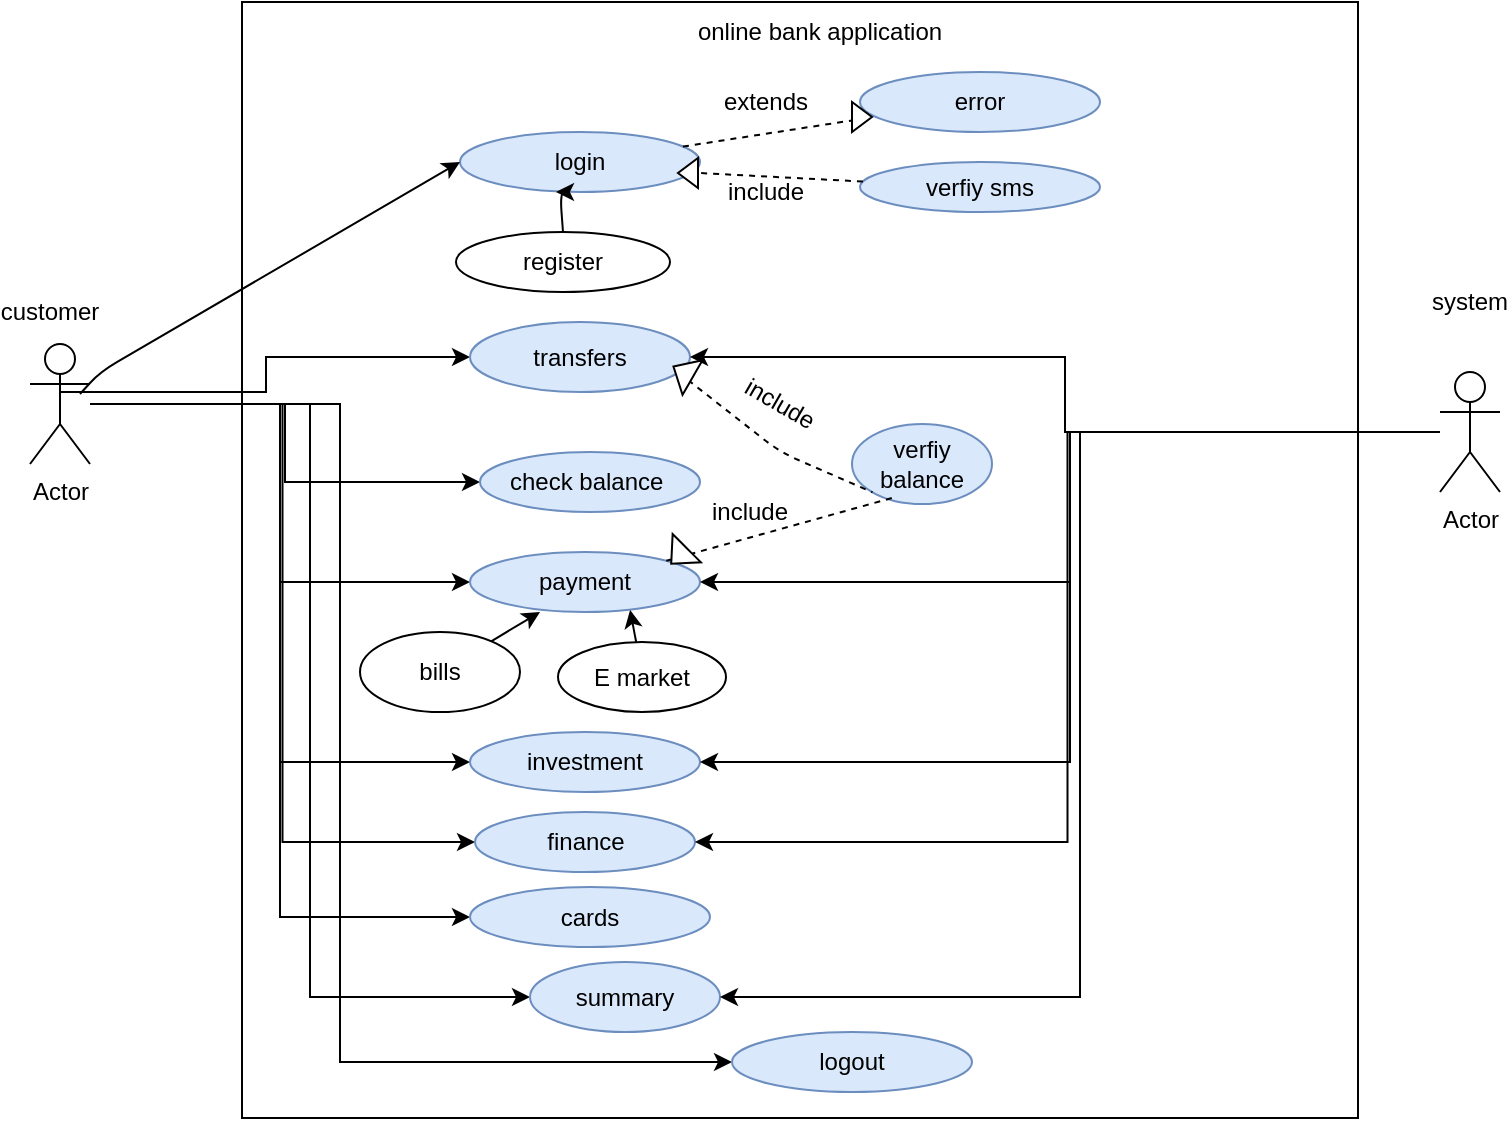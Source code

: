 <mxfile version="12.4.1" type="github" pages="1">
  <diagram id="ziBPFMb3bnFHrPgofVit" name="Page-1">
    <mxGraphModel dx="868" dy="450" grid="1" gridSize="10" guides="1" tooltips="1" connect="1" arrows="1" fold="1" page="1" pageScale="1" pageWidth="827" pageHeight="1169" math="0" shadow="0">
      <root>
        <mxCell id="0"/>
        <mxCell id="1" parent="0"/>
        <mxCell id="CFIElQ1iMf3W2-nmC-jz-1" value="" style="whiteSpace=wrap;html=1;aspect=fixed;" parent="1" vertex="1">
          <mxGeometry x="151" y="15" width="558" height="558" as="geometry"/>
        </mxCell>
        <mxCell id="CFIElQ1iMf3W2-nmC-jz-5" value="&lt;font style=&quot;font-size: 12px&quot;&gt;error&lt;/font&gt;" style="ellipse;whiteSpace=wrap;html=1;fillColor=#dae8fc;strokeColor=#6c8ebf;" parent="1" vertex="1">
          <mxGeometry x="460" y="50" width="120" height="30" as="geometry"/>
        </mxCell>
        <mxCell id="CFIElQ1iMf3W2-nmC-jz-6" value="login" style="ellipse;whiteSpace=wrap;html=1;fillColor=#dae8fc;strokeColor=#6c8ebf;" parent="1" vertex="1">
          <mxGeometry x="260" y="80" width="120" height="30" as="geometry"/>
        </mxCell>
        <mxCell id="CFIElQ1iMf3W2-nmC-jz-59" style="edgeStyle=orthogonalEdgeStyle;rounded=0;orthogonalLoop=1;jettySize=auto;html=1;entryX=0;entryY=0.5;entryDx=0;entryDy=0;" parent="1" target="CFIElQ1iMf3W2-nmC-jz-30" edge="1">
          <mxGeometry relative="1" as="geometry">
            <mxPoint x="60" y="220" as="sourcePoint"/>
            <Array as="points">
              <mxPoint x="60" y="210"/>
              <mxPoint x="163" y="210"/>
              <mxPoint x="163" y="193"/>
            </Array>
          </mxGeometry>
        </mxCell>
        <mxCell id="CFIElQ1iMf3W2-nmC-jz-62" style="edgeStyle=orthogonalEdgeStyle;rounded=0;orthogonalLoop=1;jettySize=auto;html=1;" parent="1" source="CFIElQ1iMf3W2-nmC-jz-7" target="CFIElQ1iMf3W2-nmC-jz-31" edge="1">
          <mxGeometry relative="1" as="geometry"/>
        </mxCell>
        <mxCell id="CFIElQ1iMf3W2-nmC-jz-63" style="edgeStyle=orthogonalEdgeStyle;rounded=0;orthogonalLoop=1;jettySize=auto;html=1;entryX=0;entryY=0.5;entryDx=0;entryDy=0;" parent="1" source="CFIElQ1iMf3W2-nmC-jz-7" target="CFIElQ1iMf3W2-nmC-jz-37" edge="1">
          <mxGeometry relative="1" as="geometry"/>
        </mxCell>
        <mxCell id="CFIElQ1iMf3W2-nmC-jz-64" style="edgeStyle=orthogonalEdgeStyle;rounded=0;orthogonalLoop=1;jettySize=auto;html=1;entryX=0;entryY=0.5;entryDx=0;entryDy=0;" parent="1" source="CFIElQ1iMf3W2-nmC-jz-7" target="CFIElQ1iMf3W2-nmC-jz-41" edge="1">
          <mxGeometry relative="1" as="geometry"/>
        </mxCell>
        <mxCell id="CFIElQ1iMf3W2-nmC-jz-65" style="edgeStyle=orthogonalEdgeStyle;rounded=0;orthogonalLoop=1;jettySize=auto;html=1;entryX=0;entryY=0.5;entryDx=0;entryDy=0;" parent="1" source="CFIElQ1iMf3W2-nmC-jz-7" target="CFIElQ1iMf3W2-nmC-jz-43" edge="1">
          <mxGeometry relative="1" as="geometry"/>
        </mxCell>
        <mxCell id="CFIElQ1iMf3W2-nmC-jz-66" style="edgeStyle=orthogonalEdgeStyle;rounded=0;orthogonalLoop=1;jettySize=auto;html=1;entryX=0;entryY=0.5;entryDx=0;entryDy=0;" parent="1" source="CFIElQ1iMf3W2-nmC-jz-7" target="CFIElQ1iMf3W2-nmC-jz-44" edge="1">
          <mxGeometry relative="1" as="geometry"/>
        </mxCell>
        <mxCell id="CFIElQ1iMf3W2-nmC-jz-67" style="edgeStyle=orthogonalEdgeStyle;rounded=0;orthogonalLoop=1;jettySize=auto;html=1;entryX=0;entryY=0.5;entryDx=0;entryDy=0;" parent="1" source="CFIElQ1iMf3W2-nmC-jz-7" target="CFIElQ1iMf3W2-nmC-jz-53" edge="1">
          <mxGeometry relative="1" as="geometry"/>
        </mxCell>
        <mxCell id="CFIElQ1iMf3W2-nmC-jz-68" style="edgeStyle=orthogonalEdgeStyle;rounded=0;orthogonalLoop=1;jettySize=auto;html=1;entryX=0;entryY=0.5;entryDx=0;entryDy=0;" parent="1" source="CFIElQ1iMf3W2-nmC-jz-7" target="CFIElQ1iMf3W2-nmC-jz-45" edge="1">
          <mxGeometry relative="1" as="geometry">
            <Array as="points">
              <mxPoint x="200" y="216"/>
              <mxPoint x="200" y="545"/>
            </Array>
          </mxGeometry>
        </mxCell>
        <mxCell id="CFIElQ1iMf3W2-nmC-jz-7" value="Actor" style="shape=umlActor;verticalLabelPosition=bottom;labelBackgroundColor=#ffffff;verticalAlign=top;html=1;outlineConnect=0;" parent="1" vertex="1">
          <mxGeometry x="45" y="186" width="30" height="60" as="geometry"/>
        </mxCell>
        <mxCell id="CFIElQ1iMf3W2-nmC-jz-8" value="customer" style="text;html=1;strokeColor=none;fillColor=none;align=center;verticalAlign=middle;whiteSpace=wrap;rounded=0;" parent="1" vertex="1">
          <mxGeometry x="35" y="160" width="40" height="20" as="geometry"/>
        </mxCell>
        <mxCell id="CFIElQ1iMf3W2-nmC-jz-9" value="online bank application" style="text;html=1;strokeColor=none;fillColor=none;align=center;verticalAlign=middle;whiteSpace=wrap;rounded=0;" parent="1" vertex="1">
          <mxGeometry x="365" y="20" width="150" height="20" as="geometry"/>
        </mxCell>
        <mxCell id="CFIElQ1iMf3W2-nmC-jz-10" style="edgeStyle=orthogonalEdgeStyle;rounded=0;orthogonalLoop=1;jettySize=auto;html=1;exitX=0.5;exitY=1;exitDx=0;exitDy=0;" parent="1" source="CFIElQ1iMf3W2-nmC-jz-1" target="CFIElQ1iMf3W2-nmC-jz-1" edge="1">
          <mxGeometry relative="1" as="geometry"/>
        </mxCell>
        <mxCell id="CFIElQ1iMf3W2-nmC-jz-12" value="" style="endArrow=none;dashed=1;html=1;entryX=0.033;entryY=0.767;entryDx=0;entryDy=0;entryPerimeter=0;" parent="1" source="CFIElQ1iMf3W2-nmC-jz-6" target="CFIElQ1iMf3W2-nmC-jz-5" edge="1">
          <mxGeometry width="50" height="50" relative="1" as="geometry">
            <mxPoint x="400" y="110" as="sourcePoint"/>
            <mxPoint x="450" y="70" as="targetPoint"/>
          </mxGeometry>
        </mxCell>
        <mxCell id="CFIElQ1iMf3W2-nmC-jz-13" value="extends" style="text;html=1;strokeColor=none;fillColor=none;align=center;verticalAlign=middle;whiteSpace=wrap;rounded=0;" parent="1" vertex="1">
          <mxGeometry x="393" y="55" width="40" height="20" as="geometry"/>
        </mxCell>
        <mxCell id="CFIElQ1iMf3W2-nmC-jz-14" value="" style="html=1;shadow=0;dashed=0;align=center;verticalAlign=middle;shape=mxgraph.arrows2.arrow;dy=0.6;dx=40;notch=0;" parent="1" vertex="1">
          <mxGeometry x="456" y="65" width="10" height="15" as="geometry"/>
        </mxCell>
        <mxCell id="CFIElQ1iMf3W2-nmC-jz-20" value="register" style="ellipse;whiteSpace=wrap;html=1;" parent="1" vertex="1">
          <mxGeometry x="258" y="130" width="107" height="30" as="geometry"/>
        </mxCell>
        <mxCell id="CFIElQ1iMf3W2-nmC-jz-21" value="" style="endArrow=classic;html=1;exitX=0.5;exitY=0;exitDx=0;exitDy=0;" parent="1" source="CFIElQ1iMf3W2-nmC-jz-20" edge="1">
          <mxGeometry width="50" height="50" relative="1" as="geometry">
            <mxPoint x="308" y="219" as="sourcePoint"/>
            <mxPoint x="308" y="110" as="targetPoint"/>
            <Array as="points">
              <mxPoint x="310" y="110"/>
            </Array>
          </mxGeometry>
        </mxCell>
        <mxCell id="CFIElQ1iMf3W2-nmC-jz-22" value="verfiy sms" style="ellipse;whiteSpace=wrap;html=1;fillColor=#dae8fc;strokeColor=#6c8ebf;" parent="1" vertex="1">
          <mxGeometry x="460" y="95" width="120" height="25" as="geometry"/>
        </mxCell>
        <mxCell id="CFIElQ1iMf3W2-nmC-jz-23" value="" style="endArrow=none;dashed=1;html=1;entryX=0.917;entryY=0.667;entryDx=0;entryDy=0;entryPerimeter=0;" parent="1" source="CFIElQ1iMf3W2-nmC-jz-22" target="CFIElQ1iMf3W2-nmC-jz-6" edge="1">
          <mxGeometry width="50" height="50" relative="1" as="geometry">
            <mxPoint x="380" y="150" as="sourcePoint"/>
            <mxPoint x="430" y="100" as="targetPoint"/>
          </mxGeometry>
        </mxCell>
        <mxCell id="CFIElQ1iMf3W2-nmC-jz-24" value="include" style="text;html=1;strokeColor=none;fillColor=none;align=center;verticalAlign=middle;whiteSpace=wrap;rounded=0;" parent="1" vertex="1">
          <mxGeometry x="393" y="100" width="40" height="20" as="geometry"/>
        </mxCell>
        <mxCell id="CFIElQ1iMf3W2-nmC-jz-29" value="" style="html=1;shadow=0;dashed=0;align=center;verticalAlign=middle;shape=mxgraph.arrows2.arrow;dy=0.6;dx=40;flipH=1;notch=0;" parent="1" vertex="1">
          <mxGeometry x="369" y="93" width="10" height="15" as="geometry"/>
        </mxCell>
        <mxCell id="CFIElQ1iMf3W2-nmC-jz-30" value="transfers" style="ellipse;whiteSpace=wrap;html=1;fillColor=#dae8fc;strokeColor=#6c8ebf;" parent="1" vertex="1">
          <mxGeometry x="265" y="175" width="110" height="35" as="geometry"/>
        </mxCell>
        <mxCell id="CFIElQ1iMf3W2-nmC-jz-31" value="check balance&amp;nbsp;" style="ellipse;whiteSpace=wrap;html=1;fillColor=#dae8fc;strokeColor=#6c8ebf;" parent="1" vertex="1">
          <mxGeometry x="270" y="240" width="110" height="30" as="geometry"/>
        </mxCell>
        <mxCell id="CFIElQ1iMf3W2-nmC-jz-32" value="verfiy balance" style="ellipse;whiteSpace=wrap;html=1;fillColor=#dae8fc;strokeColor=#6c8ebf;" parent="1" vertex="1">
          <mxGeometry x="456" y="226" width="70" height="40" as="geometry"/>
        </mxCell>
        <mxCell id="CFIElQ1iMf3W2-nmC-jz-34" value="" style="endArrow=none;dashed=1;html=1;exitX=0.991;exitY=0.829;exitDx=0;exitDy=0;entryX=0;entryY=1;entryDx=0;entryDy=0;exitPerimeter=0;" parent="1" source="CFIElQ1iMf3W2-nmC-jz-30" target="CFIElQ1iMf3W2-nmC-jz-32" edge="1">
          <mxGeometry width="50" height="50" relative="1" as="geometry">
            <mxPoint x="370" y="290" as="sourcePoint"/>
            <mxPoint x="420" y="240" as="targetPoint"/>
            <Array as="points">
              <mxPoint x="420" y="240"/>
            </Array>
          </mxGeometry>
        </mxCell>
        <mxCell id="CFIElQ1iMf3W2-nmC-jz-35" value="" style="html=1;shadow=0;dashed=0;align=center;verticalAlign=middle;shape=mxgraph.arrows2.arrow;dy=0.6;dx=40;notch=0;rotation=120;direction=south;" parent="1" vertex="1">
          <mxGeometry x="361.5" y="194.5" width="20" height="11" as="geometry"/>
        </mxCell>
        <mxCell id="CFIElQ1iMf3W2-nmC-jz-36" value="include" style="text;html=1;strokeColor=none;fillColor=none;align=center;verticalAlign=middle;whiteSpace=wrap;rounded=0;rotation=30;" parent="1" vertex="1">
          <mxGeometry x="400" y="206" width="40" height="20" as="geometry"/>
        </mxCell>
        <mxCell id="CFIElQ1iMf3W2-nmC-jz-37" value="payment" style="ellipse;whiteSpace=wrap;html=1;fillColor=#dae8fc;strokeColor=#6c8ebf;" parent="1" vertex="1">
          <mxGeometry x="265" y="290" width="115" height="30" as="geometry"/>
        </mxCell>
        <mxCell id="CFIElQ1iMf3W2-nmC-jz-39" value="" style="endArrow=classic;html=1;" parent="1" source="CFIElQ1iMf3W2-nmC-jz-40" edge="1">
          <mxGeometry width="50" height="50" relative="1" as="geometry">
            <mxPoint x="250" y="370" as="sourcePoint"/>
            <mxPoint x="300" y="320" as="targetPoint"/>
          </mxGeometry>
        </mxCell>
        <mxCell id="CFIElQ1iMf3W2-nmC-jz-41" value="investment" style="ellipse;whiteSpace=wrap;html=1;fillColor=#dae8fc;strokeColor=#6c8ebf;" parent="1" vertex="1">
          <mxGeometry x="265" y="380" width="115" height="30" as="geometry"/>
        </mxCell>
        <mxCell id="CFIElQ1iMf3W2-nmC-jz-40" value="bills" style="ellipse;whiteSpace=wrap;html=1;" parent="1" vertex="1">
          <mxGeometry x="210" y="330" width="80" height="40" as="geometry"/>
        </mxCell>
        <mxCell id="CFIElQ1iMf3W2-nmC-jz-43" value="finance" style="ellipse;whiteSpace=wrap;html=1;fillColor=#dae8fc;strokeColor=#6c8ebf;" parent="1" vertex="1">
          <mxGeometry x="267.5" y="420" width="110" height="30" as="geometry"/>
        </mxCell>
        <mxCell id="CFIElQ1iMf3W2-nmC-jz-44" value="cards" style="ellipse;whiteSpace=wrap;html=1;fillColor=#dae8fc;strokeColor=#6c8ebf;" parent="1" vertex="1">
          <mxGeometry x="265" y="457.5" width="120" height="30" as="geometry"/>
        </mxCell>
        <mxCell id="CFIElQ1iMf3W2-nmC-jz-45" value="logout" style="ellipse;whiteSpace=wrap;html=1;fillColor=#dae8fc;strokeColor=#6c8ebf;" parent="1" vertex="1">
          <mxGeometry x="396" y="530" width="120" height="30" as="geometry"/>
        </mxCell>
        <mxCell id="CFIElQ1iMf3W2-nmC-jz-46" value="E market" style="ellipse;whiteSpace=wrap;html=1;" parent="1" vertex="1">
          <mxGeometry x="309" y="335" width="84" height="35" as="geometry"/>
        </mxCell>
        <mxCell id="CFIElQ1iMf3W2-nmC-jz-47" value="" style="endArrow=classic;html=1;entryX=0.696;entryY=0.967;entryDx=0;entryDy=0;entryPerimeter=0;" parent="1" source="CFIElQ1iMf3W2-nmC-jz-46" target="CFIElQ1iMf3W2-nmC-jz-37" edge="1">
          <mxGeometry width="50" height="50" relative="1" as="geometry">
            <mxPoint x="330" y="360" as="sourcePoint"/>
            <mxPoint x="380" y="310" as="targetPoint"/>
          </mxGeometry>
        </mxCell>
        <mxCell id="CFIElQ1iMf3W2-nmC-jz-50" value="" style="endArrow=none;dashed=1;html=1;entryX=0.286;entryY=0.925;entryDx=0;entryDy=0;entryPerimeter=0;exitX=1;exitY=0;exitDx=0;exitDy=0;" parent="1" source="CFIElQ1iMf3W2-nmC-jz-37" target="CFIElQ1iMf3W2-nmC-jz-32" edge="1">
          <mxGeometry width="50" height="50" relative="1" as="geometry">
            <mxPoint x="310" y="320" as="sourcePoint"/>
            <mxPoint x="360" y="270" as="targetPoint"/>
          </mxGeometry>
        </mxCell>
        <mxCell id="CFIElQ1iMf3W2-nmC-jz-51" value="include" style="text;html=1;strokeColor=none;fillColor=none;align=center;verticalAlign=middle;whiteSpace=wrap;rounded=0;" parent="1" vertex="1">
          <mxGeometry x="385" y="260" width="40" height="20" as="geometry"/>
        </mxCell>
        <mxCell id="CFIElQ1iMf3W2-nmC-jz-52" value="" style="html=1;shadow=0;dashed=0;align=center;verticalAlign=middle;shape=mxgraph.arrows2.arrow;dy=0.6;dx=40;notch=0;rotation=135;" parent="1" vertex="1">
          <mxGeometry x="364" y="282" width="11" height="20" as="geometry"/>
        </mxCell>
        <mxCell id="CFIElQ1iMf3W2-nmC-jz-53" value="summary" style="ellipse;whiteSpace=wrap;html=1;fillColor=#dae8fc;strokeColor=#6c8ebf;" parent="1" vertex="1">
          <mxGeometry x="295" y="495" width="95" height="35" as="geometry"/>
        </mxCell>
        <mxCell id="CFIElQ1iMf3W2-nmC-jz-69" style="edgeStyle=orthogonalEdgeStyle;rounded=0;orthogonalLoop=1;jettySize=auto;html=1;entryX=1;entryY=0.5;entryDx=0;entryDy=0;" parent="1" source="CFIElQ1iMf3W2-nmC-jz-54" target="CFIElQ1iMf3W2-nmC-jz-30" edge="1">
          <mxGeometry relative="1" as="geometry"/>
        </mxCell>
        <mxCell id="CFIElQ1iMf3W2-nmC-jz-70" style="edgeStyle=orthogonalEdgeStyle;rounded=0;orthogonalLoop=1;jettySize=auto;html=1;entryX=1;entryY=0.5;entryDx=0;entryDy=0;" parent="1" source="CFIElQ1iMf3W2-nmC-jz-54" target="CFIElQ1iMf3W2-nmC-jz-37" edge="1">
          <mxGeometry relative="1" as="geometry"/>
        </mxCell>
        <mxCell id="CFIElQ1iMf3W2-nmC-jz-71" style="edgeStyle=orthogonalEdgeStyle;rounded=0;orthogonalLoop=1;jettySize=auto;html=1;entryX=1;entryY=0.5;entryDx=0;entryDy=0;" parent="1" source="CFIElQ1iMf3W2-nmC-jz-54" target="CFIElQ1iMf3W2-nmC-jz-41" edge="1">
          <mxGeometry relative="1" as="geometry"/>
        </mxCell>
        <mxCell id="CFIElQ1iMf3W2-nmC-jz-72" style="edgeStyle=orthogonalEdgeStyle;rounded=0;orthogonalLoop=1;jettySize=auto;html=1;entryX=1;entryY=0.5;entryDx=0;entryDy=0;" parent="1" source="CFIElQ1iMf3W2-nmC-jz-54" target="CFIElQ1iMf3W2-nmC-jz-43" edge="1">
          <mxGeometry relative="1" as="geometry"/>
        </mxCell>
        <mxCell id="CFIElQ1iMf3W2-nmC-jz-74" style="edgeStyle=orthogonalEdgeStyle;rounded=0;orthogonalLoop=1;jettySize=auto;html=1;entryX=1;entryY=0.5;entryDx=0;entryDy=0;" parent="1" source="CFIElQ1iMf3W2-nmC-jz-54" target="CFIElQ1iMf3W2-nmC-jz-53" edge="1">
          <mxGeometry relative="1" as="geometry"/>
        </mxCell>
        <mxCell id="CFIElQ1iMf3W2-nmC-jz-54" value="Actor" style="shape=umlActor;verticalLabelPosition=bottom;labelBackgroundColor=#ffffff;verticalAlign=top;html=1;outlineConnect=0;" parent="1" vertex="1">
          <mxGeometry x="750" y="200" width="30" height="60" as="geometry"/>
        </mxCell>
        <mxCell id="CFIElQ1iMf3W2-nmC-jz-55" value="system" style="text;html=1;strokeColor=none;fillColor=none;align=center;verticalAlign=middle;whiteSpace=wrap;rounded=0;" parent="1" vertex="1">
          <mxGeometry x="745" y="155" width="40" height="20" as="geometry"/>
        </mxCell>
        <mxCell id="CFIElQ1iMf3W2-nmC-jz-57" value="" style="endArrow=classic;html=1;entryX=0;entryY=0.5;entryDx=0;entryDy=0;" parent="1" target="CFIElQ1iMf3W2-nmC-jz-6" edge="1">
          <mxGeometry width="50" height="50" relative="1" as="geometry">
            <mxPoint x="70" y="211" as="sourcePoint"/>
            <mxPoint x="140.711" y="220" as="targetPoint"/>
            <Array as="points">
              <mxPoint x="80" y="200"/>
            </Array>
          </mxGeometry>
        </mxCell>
      </root>
    </mxGraphModel>
  </diagram>
</mxfile>
